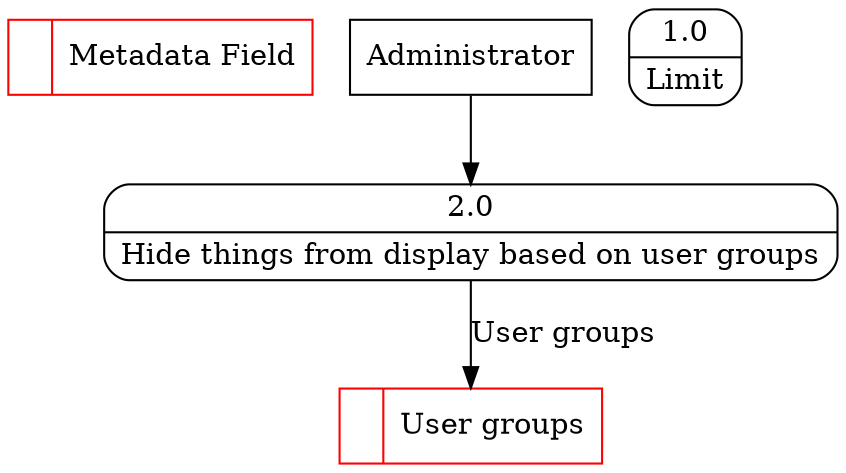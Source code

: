 digraph dfd2{ 
node[shape=record]
200 [label="<f0>  |<f1> Metadata Field " color=red];
201 [label="Administrator" shape=box];
202 [label="{<f0> 1.0|<f1> Limit }" shape=Mrecord];
2 [label="{<f0> 2.0|<f1> Hide things from display based on user groups }" shape=Mrecord];
201 -> 2
1001 [label="<f0>  |<f1> User groups " color=red];
2 -> 1001 [label="User groups"]
}